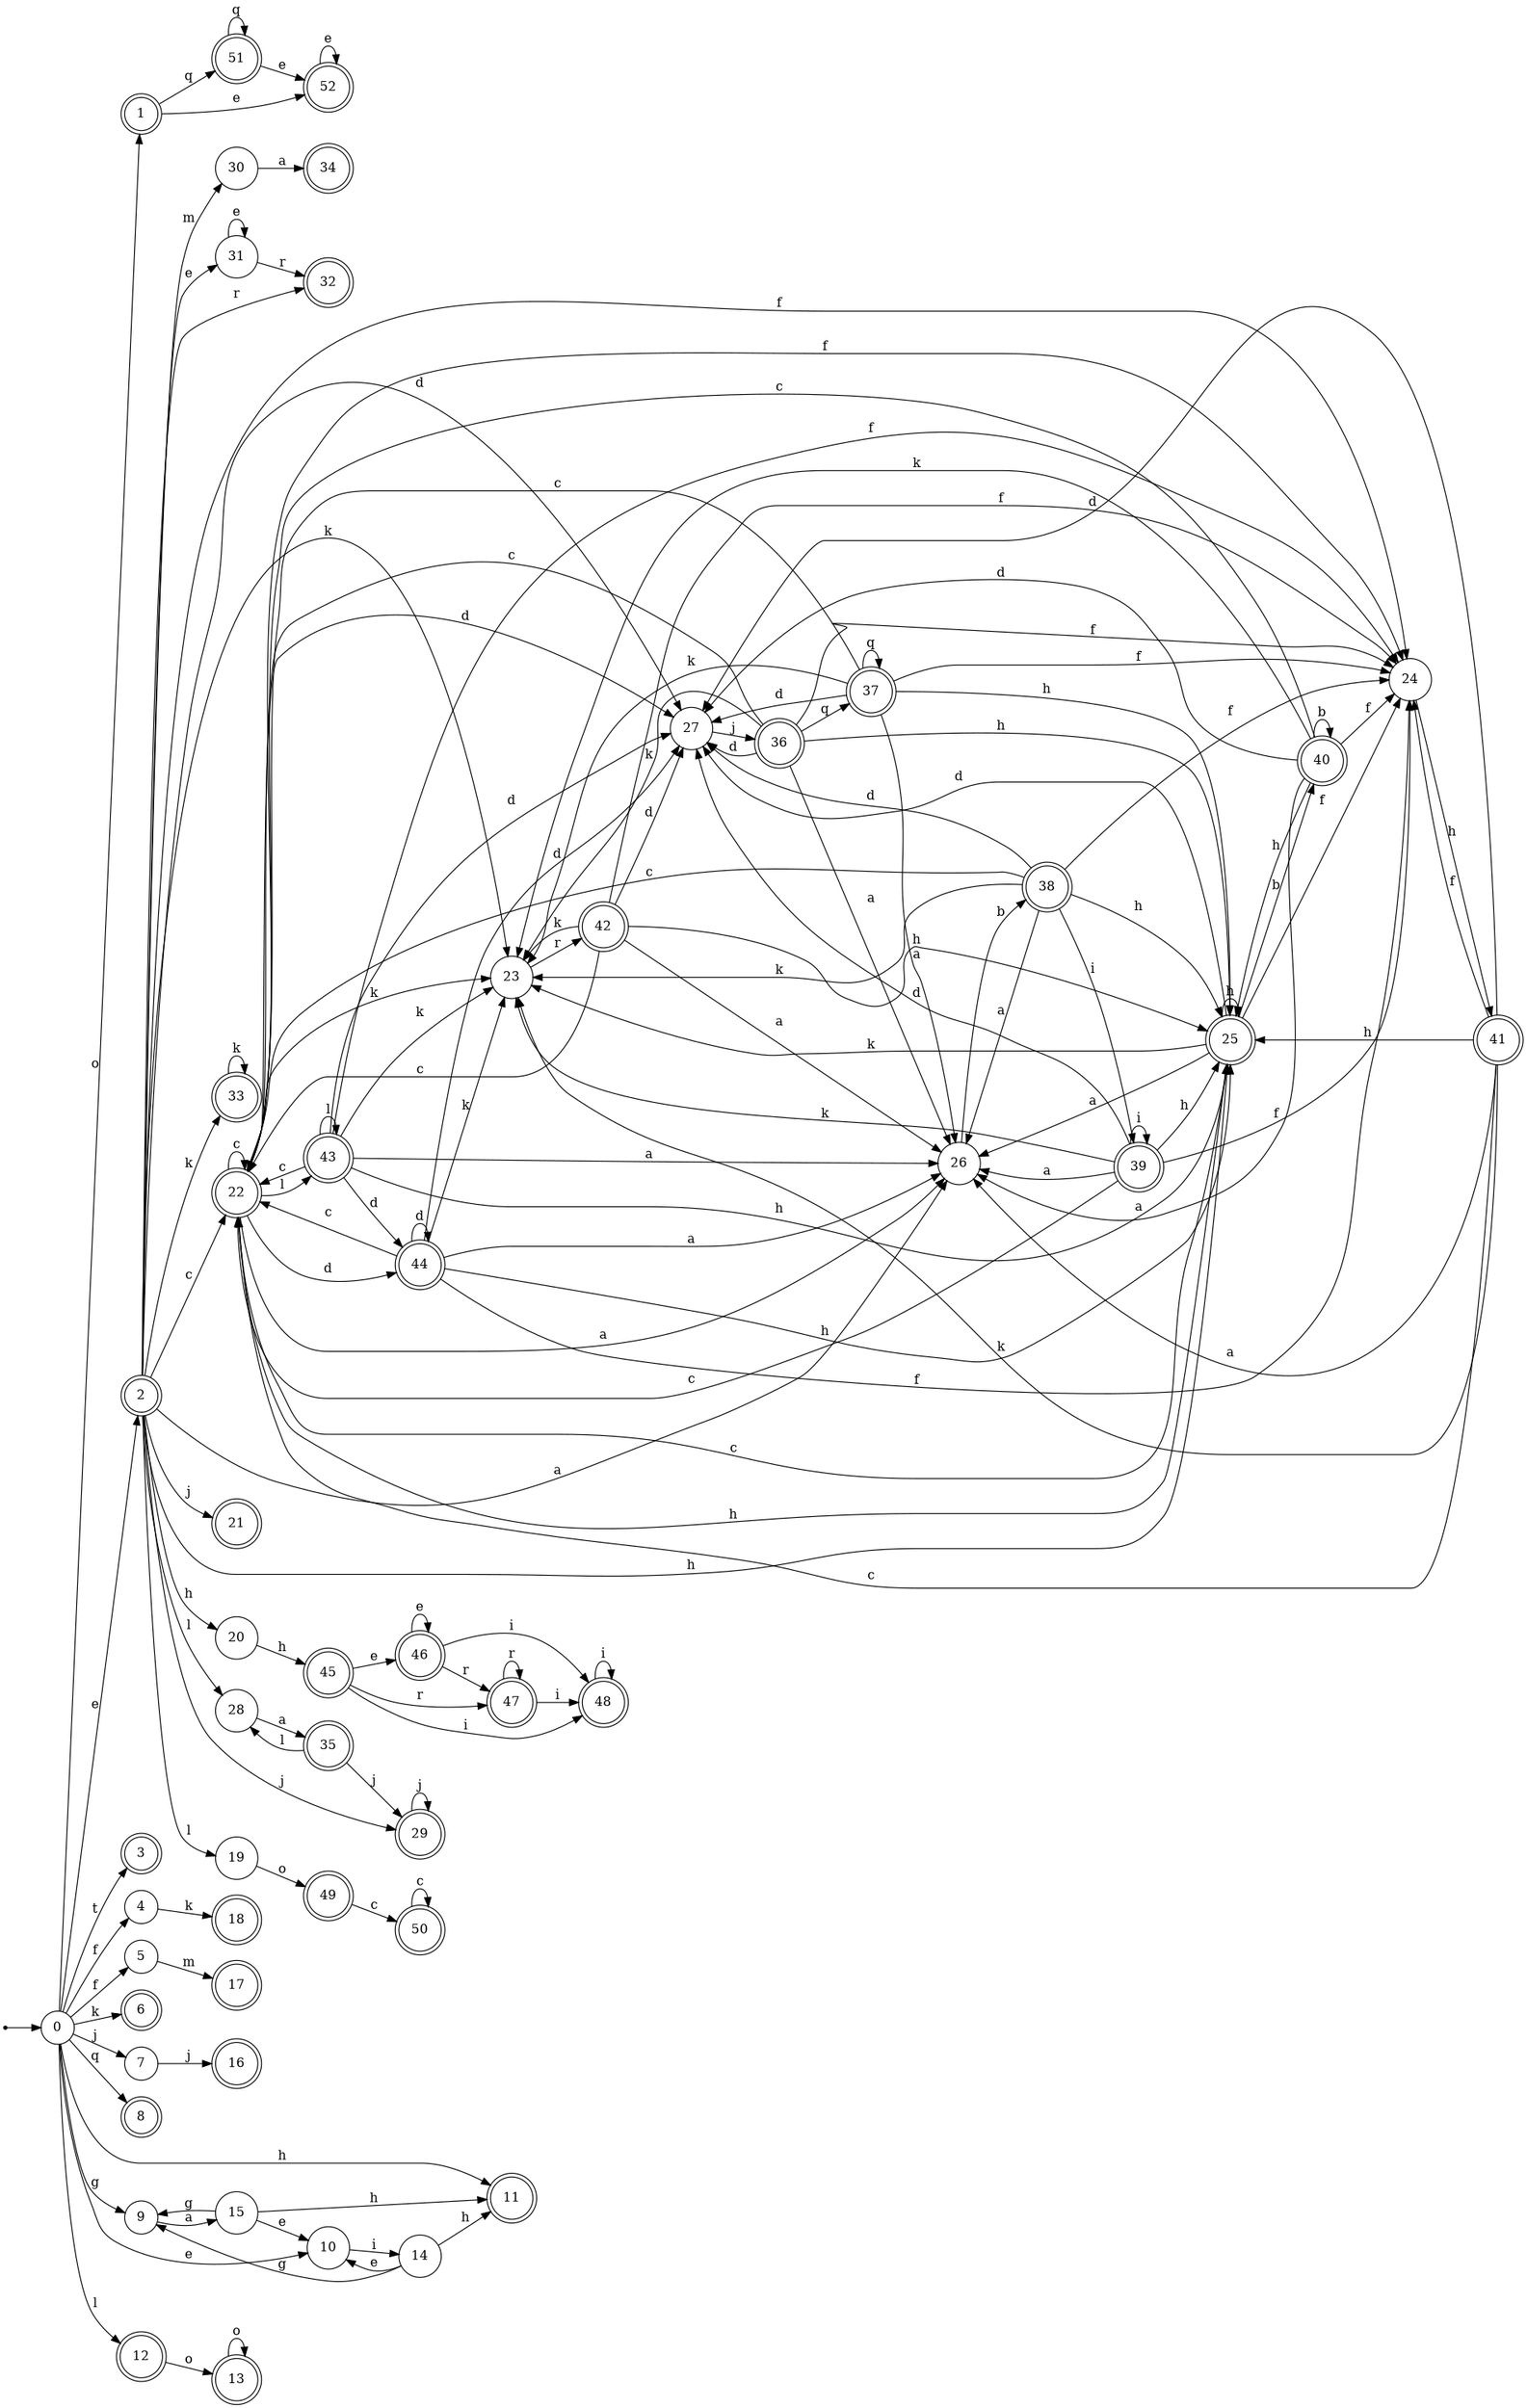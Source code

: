 digraph finite_state_machine {
rankdir=LR;
size="20,20";
node [shape = point]; "dummy0"
node [shape = circle]; "0";
"dummy0" -> "0";
node [shape = doublecircle]; "1";node [shape = doublecircle]; "2";node [shape = doublecircle]; "3";node [shape = circle]; "4";
node [shape = circle]; "5";
node [shape = doublecircle]; "6";node [shape = circle]; "7";
node [shape = doublecircle]; "8";node [shape = circle]; "9";
node [shape = circle]; "10";
node [shape = doublecircle]; "11";node [shape = doublecircle]; "12";node [shape = doublecircle]; "13";node [shape = circle]; "14";
node [shape = circle]; "15";
node [shape = doublecircle]; "16";node [shape = doublecircle]; "17";node [shape = doublecircle]; "18";node [shape = circle]; "19";
node [shape = circle]; "20";
node [shape = doublecircle]; "21";node [shape = doublecircle]; "22";node [shape = circle]; "23";
node [shape = circle]; "24";
node [shape = doublecircle]; "25";node [shape = circle]; "26";
node [shape = circle]; "27";
node [shape = circle]; "28";
node [shape = doublecircle]; "29";node [shape = circle]; "30";
node [shape = circle]; "31";
node [shape = doublecircle]; "32";node [shape = doublecircle]; "33";node [shape = doublecircle]; "34";node [shape = doublecircle]; "35";node [shape = doublecircle]; "36";node [shape = doublecircle]; "37";node [shape = doublecircle]; "38";node [shape = doublecircle]; "39";node [shape = doublecircle]; "40";node [shape = doublecircle]; "41";node [shape = doublecircle]; "42";node [shape = doublecircle]; "43";node [shape = doublecircle]; "44";node [shape = doublecircle]; "45";node [shape = doublecircle]; "46";node [shape = doublecircle]; "47";node [shape = doublecircle]; "48";node [shape = doublecircle]; "49";node [shape = doublecircle]; "50";node [shape = doublecircle]; "51";node [shape = doublecircle]; "52";"0" -> "1" [label = "o"];
 "0" -> "2" [label = "e"];
 "0" -> "10" [label = "e"];
 "0" -> "3" [label = "t"];
 "0" -> "4" [label = "f"];
 "0" -> "5" [label = "f"];
 "0" -> "6" [label = "k"];
 "0" -> "7" [label = "j"];
 "0" -> "8" [label = "q"];
 "0" -> "9" [label = "g"];
 "0" -> "11" [label = "h"];
 "0" -> "12" [label = "l"];
 "12" -> "13" [label = "o"];
 "13" -> "13" [label = "o"];
 "10" -> "14" [label = "i"];
 "14" -> "10" [label = "e"];
 "14" -> "9" [label = "g"];
 "14" -> "11" [label = "h"];
 "9" -> "15" [label = "a"];
 "15" -> "9" [label = "g"];
 "15" -> "10" [label = "e"];
 "15" -> "11" [label = "h"];
 "7" -> "16" [label = "j"];
 "5" -> "17" [label = "m"];
 "4" -> "18" [label = "k"];
 "2" -> "19" [label = "l"];
 "2" -> "28" [label = "l"];
 "2" -> "25" [label = "h"];
 "2" -> "20" [label = "h"];
 "2" -> "29" [label = "j"];
 "2" -> "21" [label = "j"];
 "2" -> "22" [label = "c"];
 "2" -> "33" [label = "k"];
 "2" -> "23" [label = "k"];
 "2" -> "24" [label = "f"];
 "2" -> "26" [label = "a"];
 "2" -> "27" [label = "d"];
 "2" -> "30" [label = "m"];
 "2" -> "31" [label = "e"];
 "2" -> "32" [label = "r"];
 "33" -> "33" [label = "k"];
 "31" -> "31" [label = "e"];
 "31" -> "32" [label = "r"];
 "30" -> "34" [label = "a"];
 "29" -> "29" [label = "j"];
 "28" -> "35" [label = "a"];
 "35" -> "28" [label = "l"];
 "35" -> "29" [label = "j"];
 "27" -> "36" [label = "j"];
 "36" -> "27" [label = "d"];
 "36" -> "37" [label = "q"];
 "36" -> "22" [label = "c"];
 "36" -> "23" [label = "k"];
 "36" -> "24" [label = "f"];
 "36" -> "25" [label = "h"];
 "36" -> "26" [label = "a"];
 "37" -> "37" [label = "q"];
 "37" -> "27" [label = "d"];
 "37" -> "22" [label = "c"];
 "37" -> "23" [label = "k"];
 "37" -> "24" [label = "f"];
 "37" -> "25" [label = "h"];
 "37" -> "26" [label = "a"];
 "26" -> "38" [label = "b"];
 "38" -> "26" [label = "a"];
 "38" -> "39" [label = "i"];
 "38" -> "22" [label = "c"];
 "38" -> "23" [label = "k"];
 "38" -> "24" [label = "f"];
 "38" -> "25" [label = "h"];
 "38" -> "27" [label = "d"];
 "39" -> "39" [label = "i"];
 "39" -> "26" [label = "a"];
 "39" -> "22" [label = "c"];
 "39" -> "23" [label = "k"];
 "39" -> "24" [label = "f"];
 "39" -> "25" [label = "h"];
 "39" -> "27" [label = "d"];
 "25" -> "25" [label = "h"];
 "25" -> "40" [label = "b"];
 "25" -> "22" [label = "c"];
 "25" -> "23" [label = "k"];
 "25" -> "24" [label = "f"];
 "25" -> "26" [label = "a"];
 "25" -> "27" [label = "d"];
 "40" -> "40" [label = "b"];
 "40" -> "25" [label = "h"];
 "40" -> "22" [label = "c"];
 "40" -> "23" [label = "k"];
 "40" -> "24" [label = "f"];
 "40" -> "26" [label = "a"];
 "40" -> "27" [label = "d"];
 "24" -> "41" [label = "h"];
 "41" -> "24" [label = "f"];
 "41" -> "22" [label = "c"];
 "41" -> "23" [label = "k"];
 "41" -> "25" [label = "h"];
 "41" -> "26" [label = "a"];
 "41" -> "27" [label = "d"];
 "23" -> "42" [label = "r"];
 "42" -> "23" [label = "k"];
 "42" -> "22" [label = "c"];
 "42" -> "24" [label = "f"];
 "42" -> "25" [label = "h"];
 "42" -> "26" [label = "a"];
 "42" -> "27" [label = "d"];
 "22" -> "22" [label = "c"];
 "22" -> "43" [label = "l"];
 "22" -> "27" [label = "d"];
 "22" -> "44" [label = "d"];
 "22" -> "23" [label = "k"];
 "22" -> "24" [label = "f"];
 "22" -> "25" [label = "h"];
 "22" -> "26" [label = "a"];
 "44" -> "27" [label = "d"];
 "44" -> "44" [label = "d"];
 "44" -> "22" [label = "c"];
 "44" -> "23" [label = "k"];
 "44" -> "24" [label = "f"];
 "44" -> "25" [label = "h"];
 "44" -> "26" [label = "a"];
 "43" -> "43" [label = "l"];
 "43" -> "22" [label = "c"];
 "43" -> "27" [label = "d"];
 "43" -> "44" [label = "d"];
 "43" -> "23" [label = "k"];
 "43" -> "24" [label = "f"];
 "43" -> "25" [label = "h"];
 "43" -> "26" [label = "a"];
 "20" -> "45" [label = "h"];
 "45" -> "46" [label = "e"];
 "45" -> "47" [label = "r"];
 "45" -> "48" [label = "i"];
 "48" -> "48" [label = "i"];
 "47" -> "47" [label = "r"];
 "47" -> "48" [label = "i"];
 "46" -> "46" [label = "e"];
 "46" -> "47" [label = "r"];
 "46" -> "48" [label = "i"];
 "19" -> "49" [label = "o"];
 "49" -> "50" [label = "c"];
 "50" -> "50" [label = "c"];
 "1" -> "51" [label = "q"];
 "1" -> "52" [label = "e"];
 "52" -> "52" [label = "e"];
 "51" -> "51" [label = "q"];
 "51" -> "52" [label = "e"];
 }
